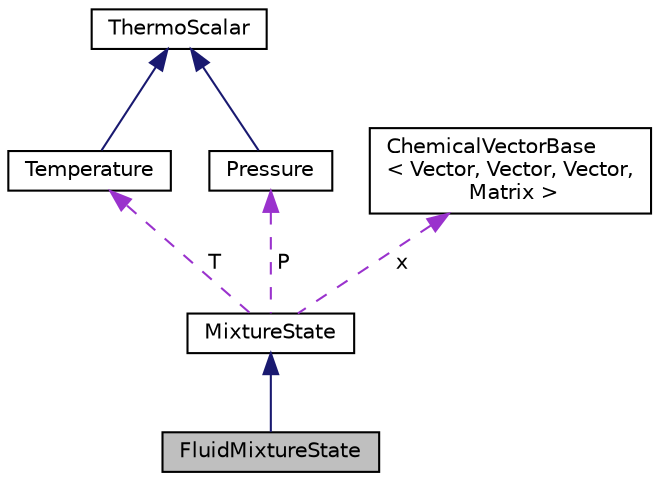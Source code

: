 digraph "FluidMixtureState"
{
 // INTERACTIVE_SVG=YES
 // LATEX_PDF_SIZE
  edge [fontname="Helvetica",fontsize="10",labelfontname="Helvetica",labelfontsize="10"];
  node [fontname="Helvetica",fontsize="10",shape=record];
  Node1 [label="FluidMixtureState",height=0.2,width=0.4,color="black", fillcolor="grey75", style="filled", fontcolor="black",tooltip="A type used to describe the state of a fluid (gaseous or liquid) mixture."];
  Node2 -> Node1 [dir="back",color="midnightblue",fontsize="10",style="solid",fontname="Helvetica"];
  Node2 [label="MixtureState",height=0.2,width=0.4,color="black", fillcolor="white", style="filled",URL="$structReaktoro_1_1MixtureState.html",tooltip="A type used to describe the state of a mixture."];
  Node3 -> Node2 [dir="back",color="darkorchid3",fontsize="10",style="dashed",label=" T" ,fontname="Helvetica"];
  Node3 [label="Temperature",height=0.2,width=0.4,color="black", fillcolor="white", style="filled",URL="$classReaktoro_1_1Temperature.html",tooltip="A type that describes temperature in units of K."];
  Node4 -> Node3 [dir="back",color="midnightblue",fontsize="10",style="solid",fontname="Helvetica"];
  Node4 [label="ThermoScalar",height=0.2,width=0.4,color="black", fillcolor="white", style="filled",URL="$classReaktoro_1_1ThermoScalarBase.html",tooltip=" "];
  Node5 -> Node2 [dir="back",color="darkorchid3",fontsize="10",style="dashed",label=" P" ,fontname="Helvetica"];
  Node5 [label="Pressure",height=0.2,width=0.4,color="black", fillcolor="white", style="filled",URL="$classReaktoro_1_1Pressure.html",tooltip="A type that describes pressure in units of Pa."];
  Node4 -> Node5 [dir="back",color="midnightblue",fontsize="10",style="solid",fontname="Helvetica"];
  Node6 -> Node2 [dir="back",color="darkorchid3",fontsize="10",style="dashed",label=" x" ,fontname="Helvetica"];
  Node6 [label="ChemicalVectorBase\l\< Vector, Vector, Vector,\l Matrix \>",height=0.2,width=0.4,color="black", fillcolor="white", style="filled",URL="$classReaktoro_1_1ChemicalVectorBase.html",tooltip=" "];
}
